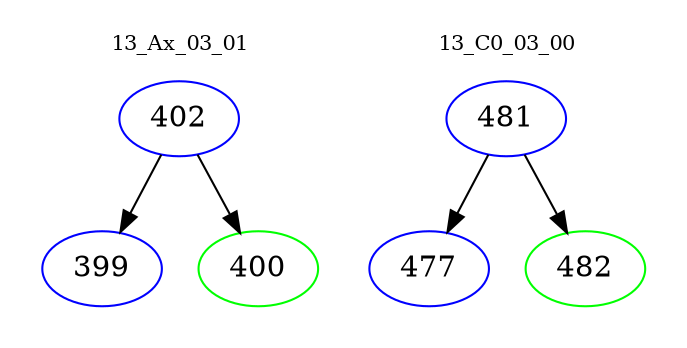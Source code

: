 digraph{
subgraph cluster_0 {
color = white
label = "13_Ax_03_01";
fontsize=10;
T0_402 [label="402", color="blue"]
T0_402 -> T0_399 [color="black"]
T0_399 [label="399", color="blue"]
T0_402 -> T0_400 [color="black"]
T0_400 [label="400", color="green"]
}
subgraph cluster_1 {
color = white
label = "13_C0_03_00";
fontsize=10;
T1_481 [label="481", color="blue"]
T1_481 -> T1_477 [color="black"]
T1_477 [label="477", color="blue"]
T1_481 -> T1_482 [color="black"]
T1_482 [label="482", color="green"]
}
}
